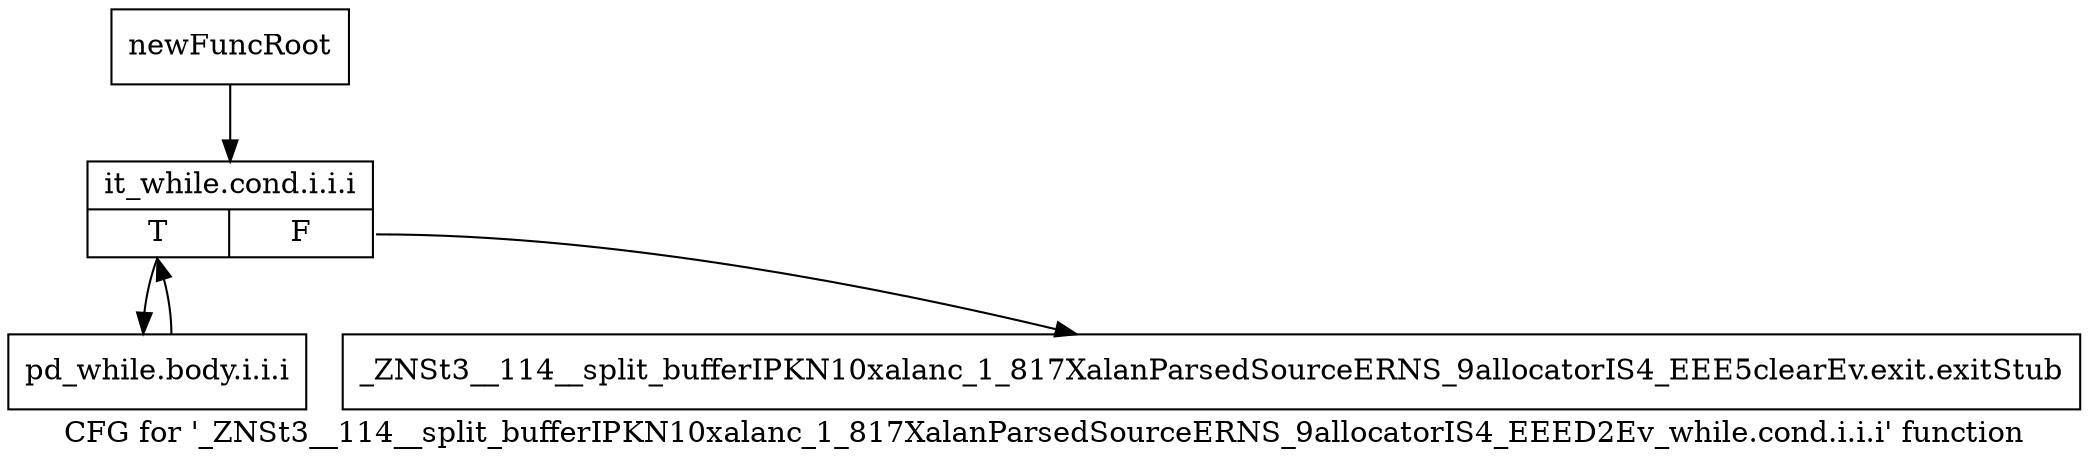 digraph "CFG for '_ZNSt3__114__split_bufferIPKN10xalanc_1_817XalanParsedSourceERNS_9allocatorIS4_EEED2Ev_while.cond.i.i.i' function" {
	label="CFG for '_ZNSt3__114__split_bufferIPKN10xalanc_1_817XalanParsedSourceERNS_9allocatorIS4_EEED2Ev_while.cond.i.i.i' function";

	Node0x849ea30 [shape=record,label="{newFuncRoot}"];
	Node0x849ea30 -> Node0x849ead0;
	Node0x849ea80 [shape=record,label="{_ZNSt3__114__split_bufferIPKN10xalanc_1_817XalanParsedSourceERNS_9allocatorIS4_EEE5clearEv.exit.exitStub}"];
	Node0x849ead0 [shape=record,label="{it_while.cond.i.i.i|{<s0>T|<s1>F}}"];
	Node0x849ead0:s0 -> Node0x849eb20;
	Node0x849ead0:s1 -> Node0x849ea80;
	Node0x849eb20 [shape=record,label="{pd_while.body.i.i.i}"];
	Node0x849eb20 -> Node0x849ead0;
}
